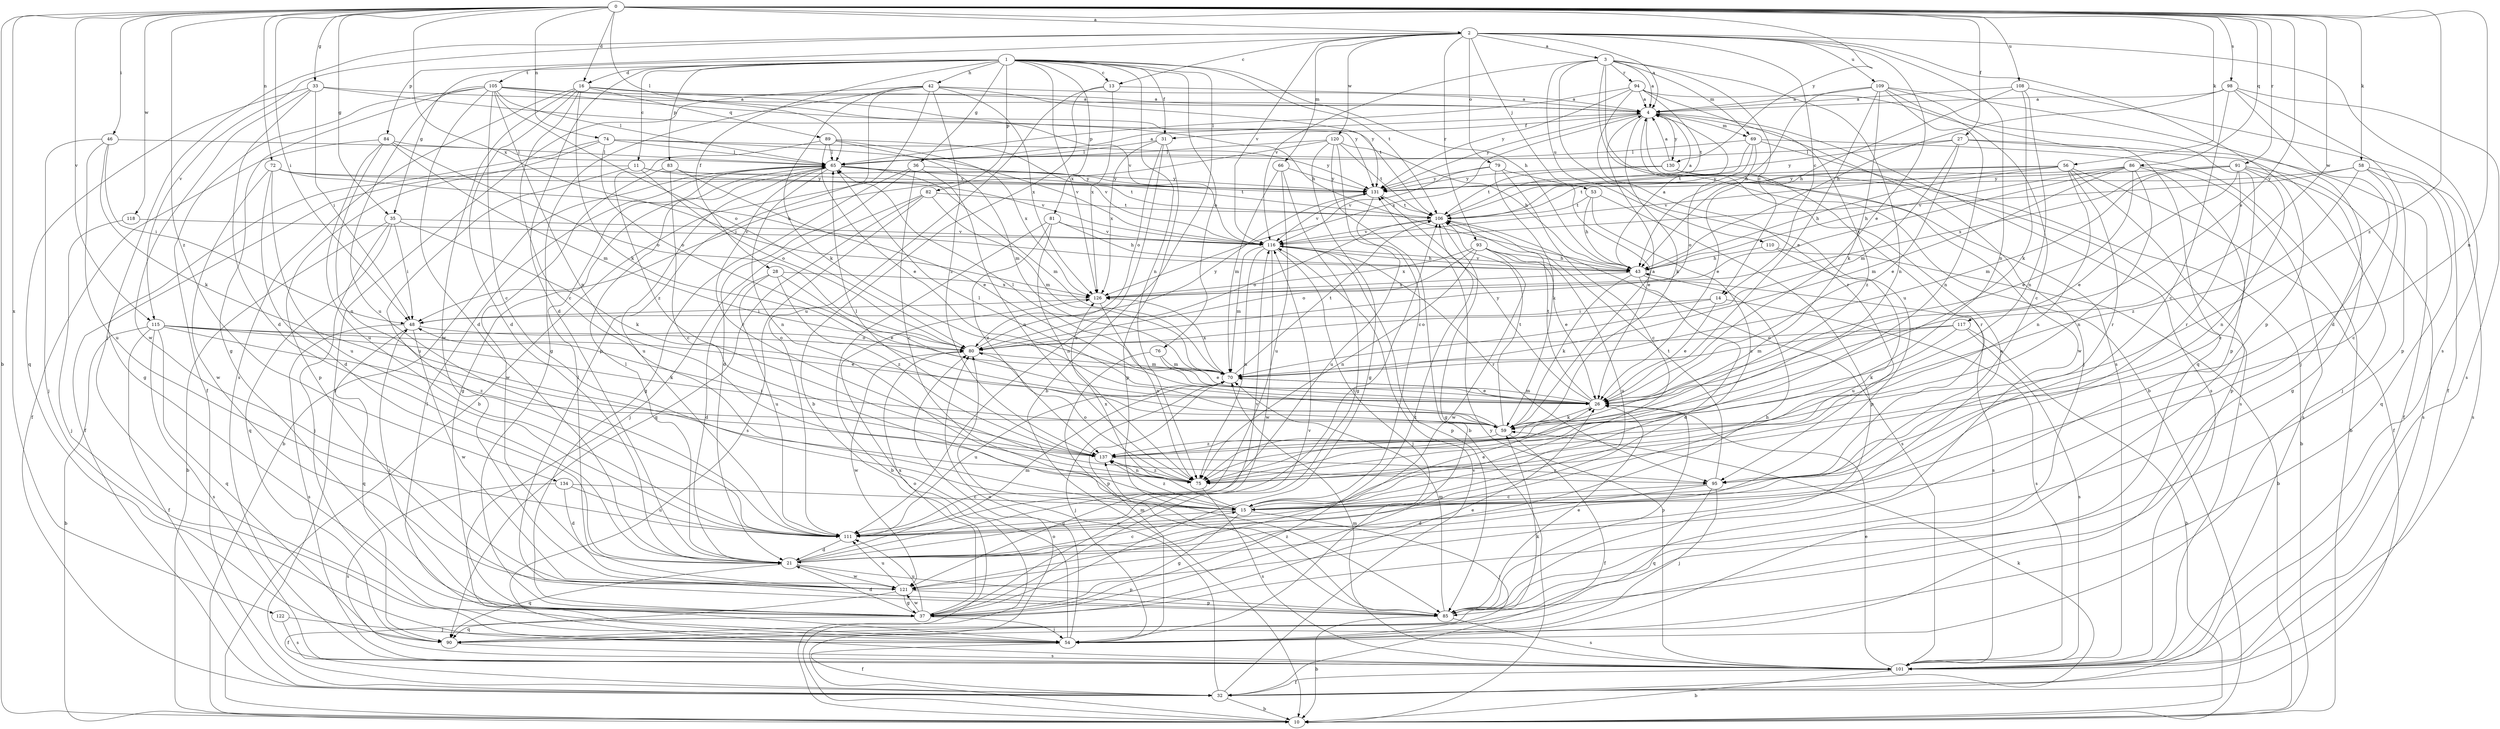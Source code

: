 strict digraph  {
0;
1;
2;
3;
4;
10;
11;
13;
14;
15;
16;
21;
26;
27;
28;
31;
32;
33;
35;
36;
37;
42;
43;
46;
48;
53;
54;
56;
58;
59;
65;
66;
69;
70;
72;
74;
75;
76;
79;
80;
81;
82;
83;
84;
85;
86;
89;
90;
91;
93;
94;
95;
98;
101;
105;
106;
108;
109;
110;
111;
115;
116;
117;
118;
120;
121;
122;
126;
130;
131;
134;
137;
0 -> 2  [label=a];
0 -> 10  [label=b];
0 -> 16  [label=d];
0 -> 26  [label=e];
0 -> 27  [label=f];
0 -> 33  [label=g];
0 -> 35  [label=g];
0 -> 46  [label=i];
0 -> 48  [label=i];
0 -> 56  [label=k];
0 -> 58  [label=k];
0 -> 65  [label=l];
0 -> 72  [label=n];
0 -> 74  [label=n];
0 -> 75  [label=n];
0 -> 86  [label=q];
0 -> 91  [label=r];
0 -> 98  [label=s];
0 -> 108  [label=u];
0 -> 115  [label=v];
0 -> 117  [label=w];
0 -> 118  [label=w];
0 -> 122  [label=x];
0 -> 126  [label=x];
0 -> 130  [label=y];
0 -> 134  [label=z];
0 -> 137  [label=z];
1 -> 10  [label=b];
1 -> 11  [label=c];
1 -> 13  [label=c];
1 -> 16  [label=d];
1 -> 21  [label=d];
1 -> 28  [label=f];
1 -> 31  [label=f];
1 -> 35  [label=g];
1 -> 36  [label=g];
1 -> 42  [label=h];
1 -> 43  [label=h];
1 -> 75  [label=n];
1 -> 76  [label=o];
1 -> 81  [label=p];
1 -> 82  [label=p];
1 -> 83  [label=p];
1 -> 105  [label=t];
1 -> 106  [label=t];
1 -> 126  [label=x];
2 -> 3  [label=a];
2 -> 4  [label=a];
2 -> 13  [label=c];
2 -> 14  [label=c];
2 -> 26  [label=e];
2 -> 53  [label=j];
2 -> 54  [label=j];
2 -> 66  [label=m];
2 -> 75  [label=n];
2 -> 79  [label=o];
2 -> 84  [label=p];
2 -> 85  [label=p];
2 -> 93  [label=r];
2 -> 101  [label=s];
2 -> 109  [label=u];
2 -> 115  [label=v];
2 -> 116  [label=v];
2 -> 120  [label=w];
3 -> 4  [label=a];
3 -> 10  [label=b];
3 -> 14  [label=c];
3 -> 69  [label=m];
3 -> 75  [label=n];
3 -> 94  [label=r];
3 -> 101  [label=s];
3 -> 110  [label=u];
3 -> 111  [label=u];
3 -> 116  [label=v];
4 -> 31  [label=f];
4 -> 59  [label=k];
4 -> 69  [label=m];
4 -> 101  [label=s];
4 -> 121  [label=w];
4 -> 126  [label=x];
4 -> 130  [label=y];
4 -> 131  [label=y];
4 -> 137  [label=z];
10 -> 80  [label=o];
11 -> 32  [label=f];
11 -> 80  [label=o];
11 -> 111  [label=u];
11 -> 116  [label=v];
11 -> 131  [label=y];
13 -> 4  [label=a];
13 -> 10  [label=b];
13 -> 111  [label=u];
13 -> 126  [label=x];
14 -> 26  [label=e];
14 -> 48  [label=i];
14 -> 80  [label=o];
14 -> 101  [label=s];
15 -> 26  [label=e];
15 -> 37  [label=g];
15 -> 54  [label=j];
15 -> 111  [label=u];
15 -> 126  [label=x];
15 -> 137  [label=z];
16 -> 4  [label=a];
16 -> 15  [label=c];
16 -> 21  [label=d];
16 -> 59  [label=k];
16 -> 89  [label=q];
16 -> 101  [label=s];
16 -> 106  [label=t];
16 -> 121  [label=w];
21 -> 15  [label=c];
21 -> 43  [label=h];
21 -> 65  [label=l];
21 -> 70  [label=m];
21 -> 85  [label=p];
21 -> 90  [label=q];
21 -> 106  [label=t];
21 -> 116  [label=v];
21 -> 121  [label=w];
26 -> 59  [label=k];
26 -> 65  [label=l];
26 -> 70  [label=m];
26 -> 85  [label=p];
26 -> 106  [label=t];
26 -> 131  [label=y];
27 -> 26  [label=e];
27 -> 32  [label=f];
27 -> 54  [label=j];
27 -> 65  [label=l];
27 -> 70  [label=m];
27 -> 131  [label=y];
28 -> 21  [label=d];
28 -> 26  [label=e];
28 -> 111  [label=u];
28 -> 126  [label=x];
28 -> 137  [label=z];
31 -> 65  [label=l];
31 -> 80  [label=o];
31 -> 85  [label=p];
31 -> 111  [label=u];
31 -> 126  [label=x];
32 -> 10  [label=b];
32 -> 59  [label=k];
32 -> 80  [label=o];
32 -> 116  [label=v];
33 -> 4  [label=a];
33 -> 21  [label=d];
33 -> 48  [label=i];
33 -> 90  [label=q];
33 -> 121  [label=w];
33 -> 131  [label=y];
35 -> 10  [label=b];
35 -> 48  [label=i];
35 -> 54  [label=j];
35 -> 59  [label=k];
35 -> 90  [label=q];
35 -> 116  [label=v];
36 -> 15  [label=c];
36 -> 21  [label=d];
36 -> 37  [label=g];
36 -> 75  [label=n];
36 -> 131  [label=y];
37 -> 21  [label=d];
37 -> 26  [label=e];
37 -> 48  [label=i];
37 -> 54  [label=j];
37 -> 80  [label=o];
37 -> 90  [label=q];
37 -> 106  [label=t];
37 -> 111  [label=u];
37 -> 116  [label=v];
37 -> 121  [label=w];
42 -> 4  [label=a];
42 -> 10  [label=b];
42 -> 32  [label=f];
42 -> 37  [label=g];
42 -> 59  [label=k];
42 -> 85  [label=p];
42 -> 126  [label=x];
42 -> 131  [label=y];
42 -> 137  [label=z];
43 -> 4  [label=a];
43 -> 21  [label=d];
43 -> 59  [label=k];
43 -> 101  [label=s];
43 -> 116  [label=v];
43 -> 126  [label=x];
46 -> 48  [label=i];
46 -> 54  [label=j];
46 -> 59  [label=k];
46 -> 65  [label=l];
46 -> 111  [label=u];
48 -> 80  [label=o];
48 -> 90  [label=q];
48 -> 101  [label=s];
48 -> 121  [label=w];
53 -> 15  [label=c];
53 -> 43  [label=h];
53 -> 85  [label=p];
53 -> 106  [label=t];
54 -> 32  [label=f];
54 -> 65  [label=l];
54 -> 70  [label=m];
54 -> 80  [label=o];
54 -> 126  [label=x];
56 -> 32  [label=f];
56 -> 43  [label=h];
56 -> 75  [label=n];
56 -> 85  [label=p];
56 -> 95  [label=r];
56 -> 106  [label=t];
56 -> 116  [label=v];
56 -> 131  [label=y];
58 -> 15  [label=c];
58 -> 90  [label=q];
58 -> 101  [label=s];
58 -> 116  [label=v];
58 -> 131  [label=y];
58 -> 137  [label=z];
59 -> 4  [label=a];
59 -> 32  [label=f];
59 -> 65  [label=l];
59 -> 106  [label=t];
59 -> 137  [label=z];
65 -> 4  [label=a];
65 -> 10  [label=b];
65 -> 37  [label=g];
65 -> 70  [label=m];
65 -> 75  [label=n];
65 -> 95  [label=r];
65 -> 106  [label=t];
65 -> 111  [label=u];
65 -> 131  [label=y];
66 -> 37  [label=g];
66 -> 70  [label=m];
66 -> 111  [label=u];
66 -> 131  [label=y];
69 -> 10  [label=b];
69 -> 26  [label=e];
69 -> 65  [label=l];
69 -> 80  [label=o];
69 -> 101  [label=s];
69 -> 106  [label=t];
70 -> 26  [label=e];
70 -> 54  [label=j];
70 -> 106  [label=t];
70 -> 111  [label=u];
70 -> 126  [label=x];
72 -> 21  [label=d];
72 -> 43  [label=h];
72 -> 106  [label=t];
72 -> 111  [label=u];
72 -> 121  [label=w];
72 -> 131  [label=y];
74 -> 37  [label=g];
74 -> 65  [label=l];
74 -> 80  [label=o];
74 -> 85  [label=p];
74 -> 116  [label=v];
74 -> 131  [label=y];
75 -> 80  [label=o];
75 -> 101  [label=s];
75 -> 137  [label=z];
76 -> 26  [label=e];
76 -> 70  [label=m];
76 -> 85  [label=p];
79 -> 15  [label=c];
79 -> 26  [label=e];
79 -> 59  [label=k];
79 -> 116  [label=v];
79 -> 131  [label=y];
80 -> 70  [label=m];
80 -> 121  [label=w];
80 -> 131  [label=y];
81 -> 10  [label=b];
81 -> 43  [label=h];
81 -> 75  [label=n];
81 -> 116  [label=v];
81 -> 137  [label=z];
82 -> 54  [label=j];
82 -> 70  [label=m];
82 -> 90  [label=q];
82 -> 101  [label=s];
82 -> 106  [label=t];
83 -> 15  [label=c];
83 -> 26  [label=e];
83 -> 121  [label=w];
83 -> 131  [label=y];
84 -> 32  [label=f];
84 -> 65  [label=l];
84 -> 70  [label=m];
84 -> 75  [label=n];
84 -> 80  [label=o];
84 -> 111  [label=u];
85 -> 10  [label=b];
85 -> 26  [label=e];
85 -> 70  [label=m];
85 -> 101  [label=s];
85 -> 137  [label=z];
86 -> 15  [label=c];
86 -> 26  [label=e];
86 -> 43  [label=h];
86 -> 70  [label=m];
86 -> 75  [label=n];
86 -> 101  [label=s];
86 -> 126  [label=x];
86 -> 131  [label=y];
89 -> 26  [label=e];
89 -> 65  [label=l];
89 -> 70  [label=m];
89 -> 116  [label=v];
89 -> 126  [label=x];
89 -> 137  [label=z];
90 -> 59  [label=k];
90 -> 101  [label=s];
91 -> 26  [label=e];
91 -> 37  [label=g];
91 -> 70  [label=m];
91 -> 75  [label=n];
91 -> 95  [label=r];
91 -> 101  [label=s];
91 -> 126  [label=x];
91 -> 131  [label=y];
93 -> 26  [label=e];
93 -> 43  [label=h];
93 -> 75  [label=n];
93 -> 80  [label=o];
93 -> 111  [label=u];
93 -> 121  [label=w];
93 -> 126  [label=x];
94 -> 4  [label=a];
94 -> 54  [label=j];
94 -> 65  [label=l];
94 -> 90  [label=q];
94 -> 95  [label=r];
94 -> 106  [label=t];
94 -> 131  [label=y];
95 -> 15  [label=c];
95 -> 21  [label=d];
95 -> 54  [label=j];
95 -> 90  [label=q];
95 -> 106  [label=t];
98 -> 4  [label=a];
98 -> 15  [label=c];
98 -> 21  [label=d];
98 -> 43  [label=h];
98 -> 85  [label=p];
98 -> 101  [label=s];
101 -> 10  [label=b];
101 -> 26  [label=e];
101 -> 32  [label=f];
101 -> 70  [label=m];
101 -> 131  [label=y];
105 -> 4  [label=a];
105 -> 15  [label=c];
105 -> 21  [label=d];
105 -> 32  [label=f];
105 -> 37  [label=g];
105 -> 43  [label=h];
105 -> 65  [label=l];
105 -> 75  [label=n];
105 -> 80  [label=o];
105 -> 111  [label=u];
105 -> 116  [label=v];
106 -> 4  [label=a];
106 -> 37  [label=g];
106 -> 80  [label=o];
106 -> 101  [label=s];
106 -> 116  [label=v];
108 -> 4  [label=a];
108 -> 32  [label=f];
108 -> 43  [label=h];
108 -> 59  [label=k];
108 -> 75  [label=n];
109 -> 4  [label=a];
109 -> 15  [label=c];
109 -> 26  [label=e];
109 -> 43  [label=h];
109 -> 54  [label=j];
109 -> 59  [label=k];
109 -> 75  [label=n];
109 -> 85  [label=p];
110 -> 10  [label=b];
110 -> 43  [label=h];
110 -> 111  [label=u];
111 -> 21  [label=d];
115 -> 10  [label=b];
115 -> 26  [label=e];
115 -> 32  [label=f];
115 -> 59  [label=k];
115 -> 80  [label=o];
115 -> 90  [label=q];
115 -> 101  [label=s];
115 -> 137  [label=z];
116 -> 43  [label=h];
116 -> 54  [label=j];
116 -> 70  [label=m];
116 -> 75  [label=n];
116 -> 85  [label=p];
116 -> 95  [label=r];
116 -> 121  [label=w];
117 -> 10  [label=b];
117 -> 59  [label=k];
117 -> 70  [label=m];
117 -> 80  [label=o];
117 -> 101  [label=s];
118 -> 54  [label=j];
118 -> 116  [label=v];
120 -> 10  [label=b];
120 -> 15  [label=c];
120 -> 37  [label=g];
120 -> 43  [label=h];
120 -> 48  [label=i];
120 -> 65  [label=l];
120 -> 106  [label=t];
121 -> 4  [label=a];
121 -> 32  [label=f];
121 -> 37  [label=g];
121 -> 65  [label=l];
121 -> 85  [label=p];
121 -> 111  [label=u];
122 -> 54  [label=j];
122 -> 101  [label=s];
126 -> 48  [label=i];
126 -> 75  [label=n];
130 -> 4  [label=a];
130 -> 10  [label=b];
130 -> 95  [label=r];
130 -> 106  [label=t];
130 -> 131  [label=y];
131 -> 106  [label=t];
131 -> 111  [label=u];
131 -> 116  [label=v];
134 -> 15  [label=c];
134 -> 21  [label=d];
134 -> 101  [label=s];
134 -> 111  [label=u];
137 -> 48  [label=i];
137 -> 65  [label=l];
137 -> 75  [label=n];
137 -> 95  [label=r];
}
